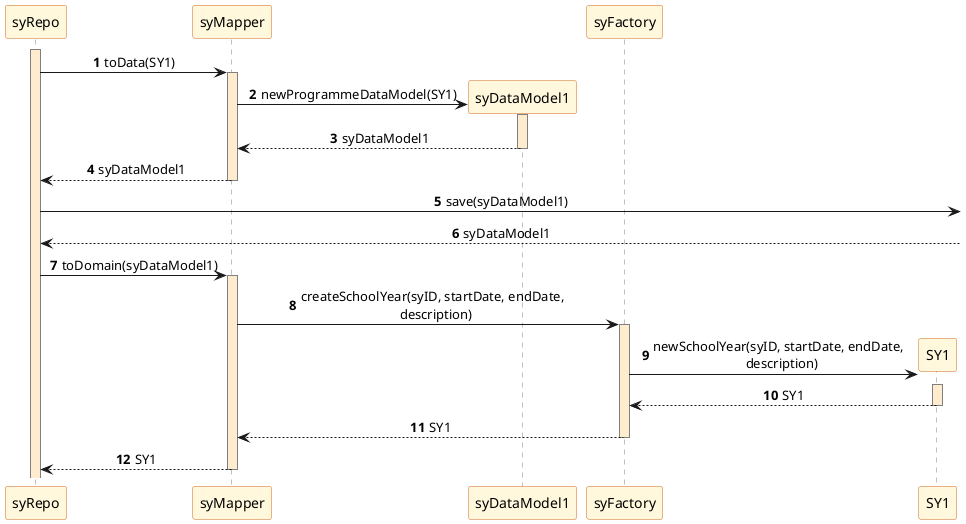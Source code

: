 @startuml
autonumber

skinparam {
    SequenceLifeLineBorderColor gray
    SequenceParticipantBorderColor #chocolate
    DefaultTextAlignment center
}

participant "syRepo" as SYR #cornsilk
participant "syMapper" as SYM #cornsilk
participant "syDataModel1" as SYDM #cornsilk
participant "syFactory" as SYF #cornsilk
participant "SY1" as SY #cornsilk

activate SYR #blanchedalmond
SYR -> SYM: toData(SY1)
activate SYM #blanchedalmond
SYM -> SYDM**: newProgrammeDataModel(SY1)
activate SYDM #blanchedalmond
SYDM --> SYM: syDataModel1
deactivate SYDM #blanchedalmond
SYM --> SYR: syDataModel1
deactivate SYM #blanchedalmond
SYR -> : save(syDataModel1)

SYR <-- : syDataModel1

SYR -> SYM: toDomain(syDataModel1)
activate SYM #blanchedalmond
SYM -> SYF: createSchoolYear(syID, startDate, endDate, \n description)
activate SYF #blanchedalmond
SYF -> SY** : newSchoolYear(syID, startDate, endDate, \n description)
activate SY #blanchedalmond
SY --> SYF: SY1
deactivate SY #blanchedalmond
SYF --> SYM: SY1
deactivate SYF #blanchedalmond
SYM --> SYR: SY1
deactivate SYM #blanchedalmond

@enduml